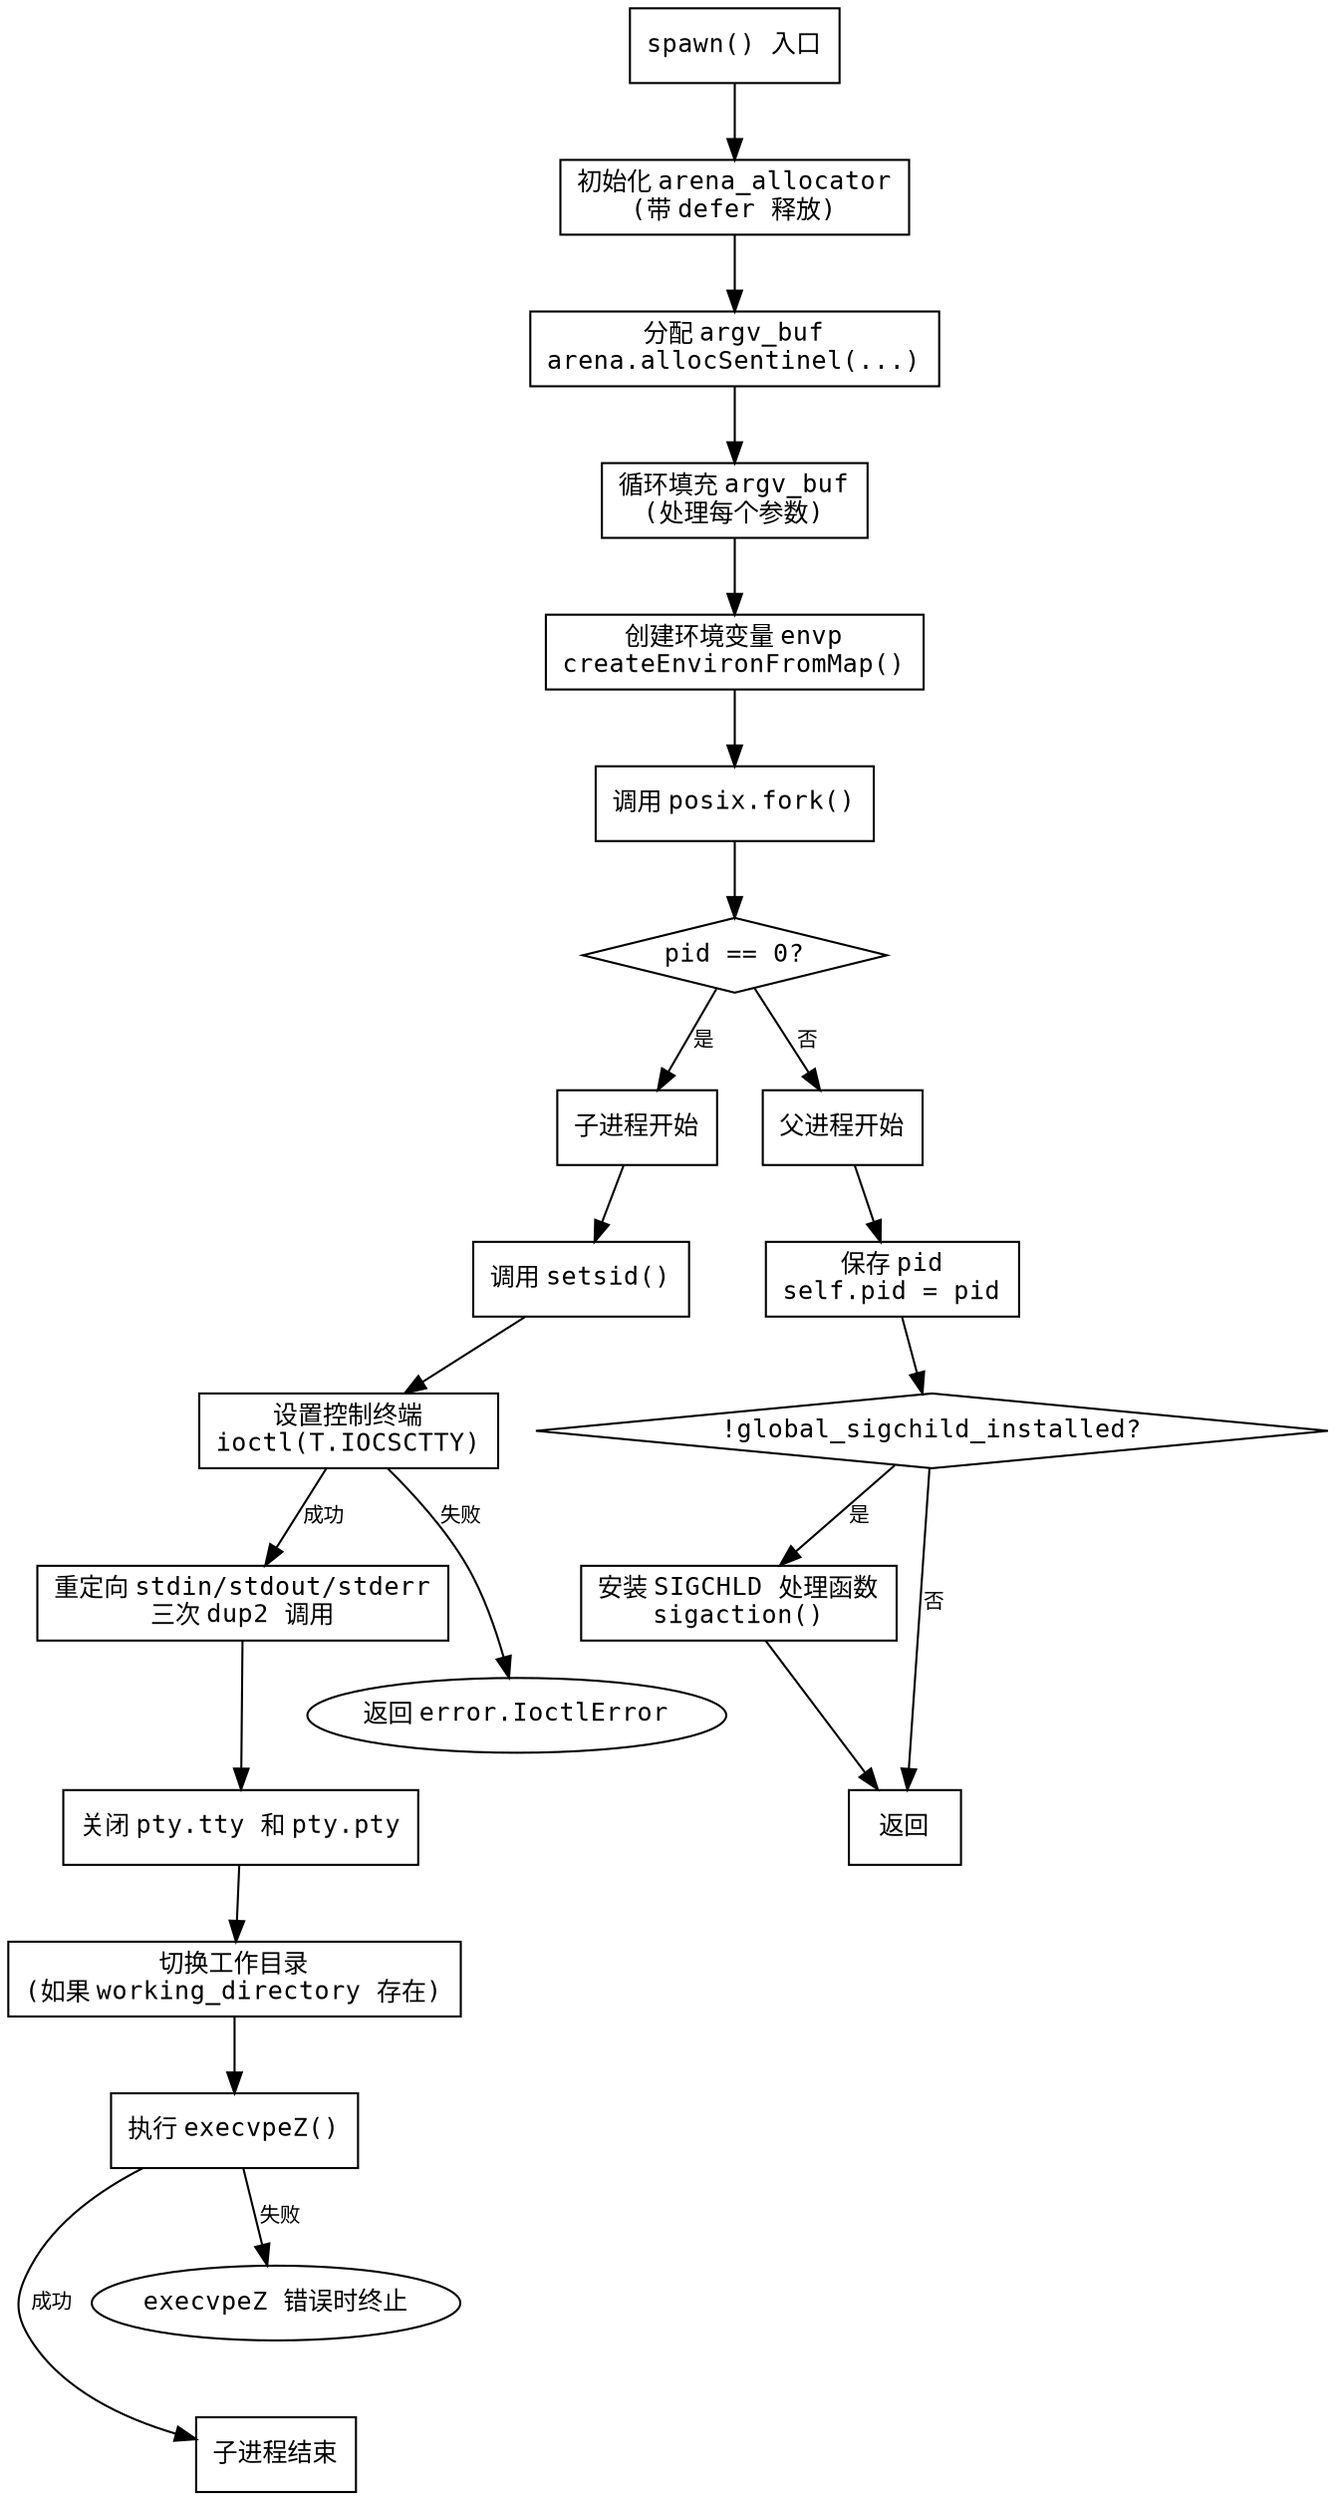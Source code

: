 
digraph flowchart {
    node [shape=rectangle, fontname="Courier", fontsize=12];
    edge [fontname="Courier", fontsize=10];

    start [label="spawn() 入口"];
    init_arena [label="初始化 arena_allocator\n(带 defer 释放)"];
    alloc_argv_buf [label="分配 argv_buf\narena.allocSentinel(...)"];
    fill_argv [label="循环填充 argv_buf\n(处理每个参数)"];
    create_envp [label="创建环境变量 envp\ncreateEnvironFromMap()"];
    fork [label="调用 posix.fork()"];
    check_pid [label="pid == 0?", shape=diamond];

    // 子进程分支
    child_start [label="子进程开始"];
    setsid [label="调用 setsid()"];
    ioctl_terminal [label="设置控制终端\nioctl(T.IOCSCTTY)"];
    dup2_io [label="重定向 stdin/stdout/stderr\n三次 dup2 调用"];
    close_fds [label="关闭 pty.tty 和 pty.pty"];
    chdir [label="切换工作目录\n(如果 working_directory 存在)"];
    exec [label="执行 execvpeZ()"];
    child_end [label="子进程结束"];

    // 父进程分支
    parent_start [label="父进程开始"];
    save_pid [label="保存 pid\nself.pid = pid"];
    check_sigchild [label="!global_sigchild_installed?", shape=diamond];
    install_sigaction [label="安装 SIGCHLD 处理函数\nsigaction()"];
    return [label="返回"];

    // 错误处理节点
    error_ioctl [label="返回 error.IoctlError", shape=ellipse];
    error_exec [label="execvpeZ 错误时终止", shape=ellipse];

    // 连接节点
    start -> init_arena;
    init_arena -> alloc_argv_buf;
    alloc_argv_buf -> fill_argv;
    fill_argv -> create_envp;
    create_envp -> fork;
    fork -> check_pid;

    check_pid -> child_start [label="是"];
    child_start -> setsid;
    setsid -> ioctl_terminal;
    ioctl_terminal -> error_ioctl [label="失败"];
    ioctl_terminal -> dup2_io [label="成功"];
    dup2_io -> close_fds;
    close_fds -> chdir;
    chdir -> exec;
    exec -> error_exec [label="失败"];
    exec -> child_end [label="成功"];

    check_pid -> parent_start [label="否"];
    parent_start -> save_pid;
    save_pid -> check_sigchild;
    check_sigchild -> install_sigaction [label="是"];
    check_sigchild -> return [label="否"];
    install_sigaction -> return;

    // 隐式连接
    error_ioctl -> child_end [style=invis];
    error_exec -> child_end [style=invis];
}
